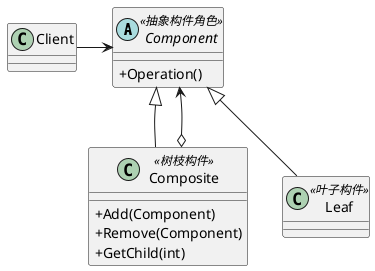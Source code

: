 @startuml
skinparam classAttributeIconSize 0
abstract class Component <<抽象构件角色>> {
    +Operation()
}
class Composite <<树枝构件>> {
    +Add(Component)
    +Remove(Component)
    +GetChild(int)
}
class Leaf <<叶子构件>>
Client -> Component
Component <|-- Leaf
Component <|-- Composite
Component <--o Composite

@enduml